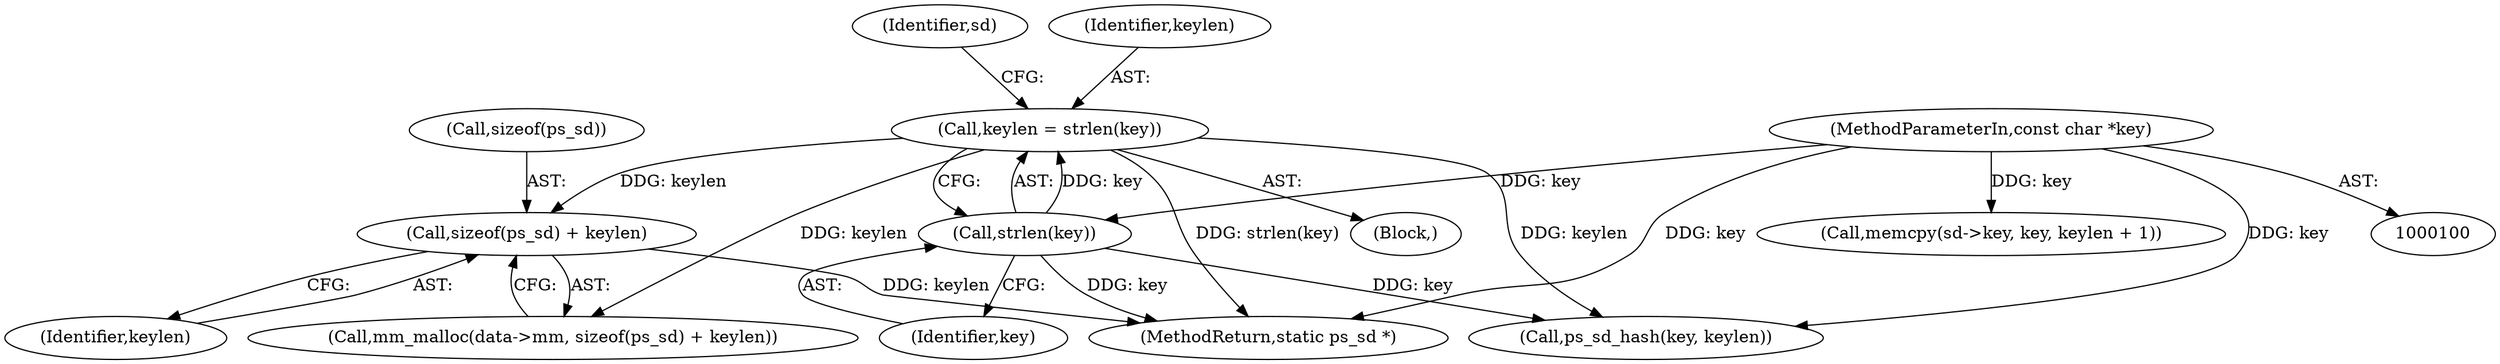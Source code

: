 digraph "0_php_25e8fcc88fa20dc9d4c47184471003f436927cde_1@API" {
"1000118" [label="(Call,sizeof(ps_sd) + keylen)"];
"1000108" [label="(Call,keylen = strlen(key))"];
"1000110" [label="(Call,strlen(key))"];
"1000102" [label="(MethodParameterIn,const char *key)"];
"1000108" [label="(Call,keylen = strlen(key))"];
"1000110" [label="(Call,strlen(key))"];
"1000165" [label="(Call,memcpy(sd->key, key, keylen + 1))"];
"1000121" [label="(Identifier,keylen)"];
"1000111" [label="(Identifier,key)"];
"1000118" [label="(Call,sizeof(ps_sd) + keylen)"];
"1000114" [label="(Call,mm_malloc(data->mm, sizeof(ps_sd) + keylen))"];
"1000131" [label="(Call,ps_sd_hash(key, keylen))"];
"1000119" [label="(Call,sizeof(ps_sd))"];
"1000113" [label="(Identifier,sd)"];
"1000109" [label="(Identifier,keylen)"];
"1000103" [label="(Block,)"];
"1000220" [label="(MethodReturn,static ps_sd *)"];
"1000102" [label="(MethodParameterIn,const char *key)"];
"1000118" -> "1000114"  [label="AST: "];
"1000118" -> "1000121"  [label="CFG: "];
"1000119" -> "1000118"  [label="AST: "];
"1000121" -> "1000118"  [label="AST: "];
"1000114" -> "1000118"  [label="CFG: "];
"1000118" -> "1000220"  [label="DDG: keylen"];
"1000108" -> "1000118"  [label="DDG: keylen"];
"1000108" -> "1000103"  [label="AST: "];
"1000108" -> "1000110"  [label="CFG: "];
"1000109" -> "1000108"  [label="AST: "];
"1000110" -> "1000108"  [label="AST: "];
"1000113" -> "1000108"  [label="CFG: "];
"1000108" -> "1000220"  [label="DDG: strlen(key)"];
"1000110" -> "1000108"  [label="DDG: key"];
"1000108" -> "1000114"  [label="DDG: keylen"];
"1000108" -> "1000131"  [label="DDG: keylen"];
"1000110" -> "1000111"  [label="CFG: "];
"1000111" -> "1000110"  [label="AST: "];
"1000110" -> "1000220"  [label="DDG: key"];
"1000102" -> "1000110"  [label="DDG: key"];
"1000110" -> "1000131"  [label="DDG: key"];
"1000102" -> "1000100"  [label="AST: "];
"1000102" -> "1000220"  [label="DDG: key"];
"1000102" -> "1000131"  [label="DDG: key"];
"1000102" -> "1000165"  [label="DDG: key"];
}
